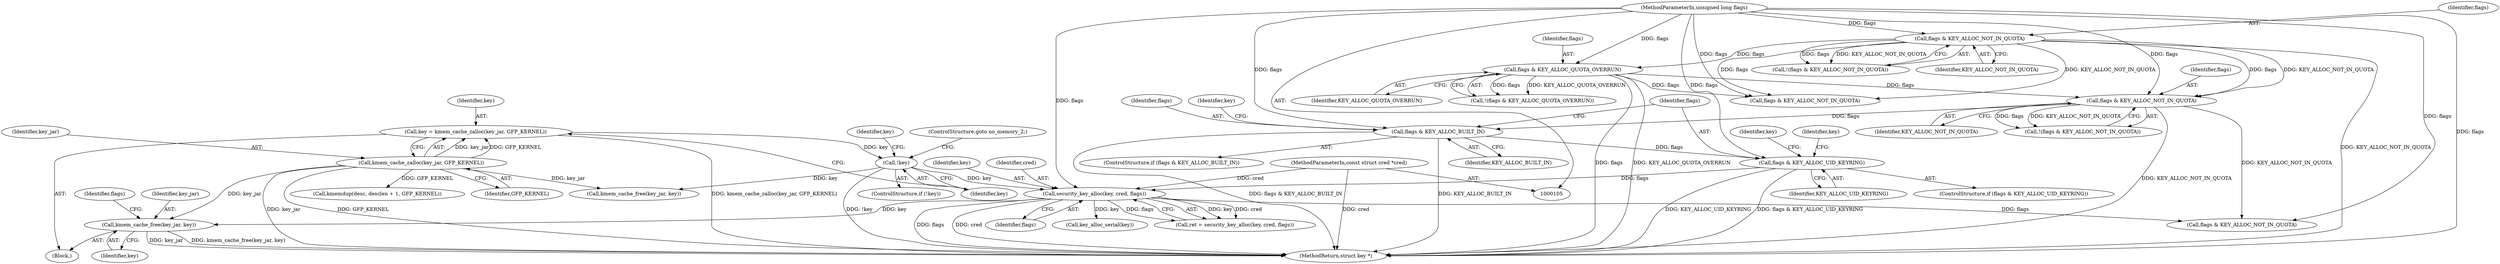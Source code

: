 digraph "0_linux_237bbd29f7a049d310d907f4b2716a7feef9abf3@API" {
"1000417" [label="(Call,kmem_cache_free(key_jar, key))"];
"1000254" [label="(Call,kmem_cache_zalloc(key_jar, GFP_KERNEL))"];
"1000393" [label="(Call,security_key_alloc(key, cred, flags))"];
"1000258" [label="(Call,!key)"];
"1000252" [label="(Call,key = kmem_cache_zalloc(key_jar, GFP_KERNEL))"];
"1000110" [label="(MethodParameterIn,const struct cred *cred)"];
"1000376" [label="(Call,flags & KEY_ALLOC_UID_KEYRING)"];
"1000365" [label="(Call,flags & KEY_ALLOC_BUILT_IN)"];
"1000354" [label="(Call,flags & KEY_ALLOC_NOT_IN_QUOTA)"];
"1000178" [label="(Call,flags & KEY_ALLOC_NOT_IN_QUOTA)"];
"1000112" [label="(MethodParameterIn,unsigned long flags)"];
"1000207" [label="(Call,flags & KEY_ALLOC_QUOTA_OVERRUN)"];
"1000423" [label="(Identifier,flags)"];
"1000354" [label="(Call,flags & KEY_ALLOC_NOT_IN_QUOTA)"];
"1000274" [label="(Call,kmemdup(desc, desclen + 1, GFP_KERNEL))"];
"1000459" [label="(Call,flags & KEY_ALLOC_NOT_IN_QUOTA)"];
"1000370" [label="(Identifier,key)"];
"1000422" [label="(Call,flags & KEY_ALLOC_NOT_IN_QUOTA)"];
"1000393" [label="(Call,security_key_alloc(key, cred, flags))"];
"1000378" [label="(Identifier,KEY_ALLOC_UID_KEYRING)"];
"1000257" [label="(ControlStructure,if (!key))"];
"1000365" [label="(Call,flags & KEY_ALLOC_BUILT_IN)"];
"1000177" [label="(Call,!(flags & KEY_ALLOC_NOT_IN_QUOTA))"];
"1000376" [label="(Call,flags & KEY_ALLOC_UID_KEYRING)"];
"1000395" [label="(Identifier,cred)"];
"1000394" [label="(Identifier,key)"];
"1000179" [label="(Identifier,flags)"];
"1000256" [label="(Identifier,GFP_KERNEL)"];
"1000209" [label="(Identifier,KEY_ALLOC_QUOTA_OVERRUN)"];
"1000377" [label="(Identifier,flags)"];
"1000418" [label="(Identifier,key_jar)"];
"1000367" [label="(Identifier,KEY_ALLOC_BUILT_IN)"];
"1000264" [label="(Identifier,key)"];
"1000254" [label="(Call,kmem_cache_zalloc(key_jar, GFP_KERNEL))"];
"1000407" [label="(Call,key_alloc_serial(key))"];
"1000364" [label="(ControlStructure,if (flags & KEY_ALLOC_BUILT_IN))"];
"1000391" [label="(Call,ret = security_key_alloc(key, cred, flags))"];
"1000206" [label="(Call,!(flags & KEY_ALLOC_QUOTA_OVERRUN))"];
"1000396" [label="(Identifier,flags)"];
"1000417" [label="(Call,kmem_cache_free(key_jar, key))"];
"1000258" [label="(Call,!key)"];
"1000419" [label="(Identifier,key)"];
"1000110" [label="(MethodParameterIn,const struct cred *cred)"];
"1000366" [label="(Identifier,flags)"];
"1000260" [label="(ControlStructure,goto no_memory_2;)"];
"1000381" [label="(Identifier,key)"];
"1000178" [label="(Call,flags & KEY_ALLOC_NOT_IN_QUOTA)"];
"1000112" [label="(MethodParameterIn,unsigned long flags)"];
"1000208" [label="(Identifier,flags)"];
"1000114" [label="(Block,)"];
"1000375" [label="(ControlStructure,if (flags & KEY_ALLOC_UID_KEYRING))"];
"1000355" [label="(Identifier,flags)"];
"1000453" [label="(Call,kmem_cache_free(key_jar, key))"];
"1000259" [label="(Identifier,key)"];
"1000180" [label="(Identifier,KEY_ALLOC_NOT_IN_QUOTA)"];
"1000356" [label="(Identifier,KEY_ALLOC_NOT_IN_QUOTA)"];
"1000505" [label="(MethodReturn,struct key *)"];
"1000252" [label="(Call,key = kmem_cache_zalloc(key_jar, GFP_KERNEL))"];
"1000253" [label="(Identifier,key)"];
"1000353" [label="(Call,!(flags & KEY_ALLOC_NOT_IN_QUOTA))"];
"1000207" [label="(Call,flags & KEY_ALLOC_QUOTA_OVERRUN)"];
"1000388" [label="(Identifier,key)"];
"1000255" [label="(Identifier,key_jar)"];
"1000417" -> "1000114"  [label="AST: "];
"1000417" -> "1000419"  [label="CFG: "];
"1000418" -> "1000417"  [label="AST: "];
"1000419" -> "1000417"  [label="AST: "];
"1000423" -> "1000417"  [label="CFG: "];
"1000417" -> "1000505"  [label="DDG: key_jar"];
"1000417" -> "1000505"  [label="DDG: kmem_cache_free(key_jar, key)"];
"1000254" -> "1000417"  [label="DDG: key_jar"];
"1000393" -> "1000417"  [label="DDG: key"];
"1000254" -> "1000252"  [label="AST: "];
"1000254" -> "1000256"  [label="CFG: "];
"1000255" -> "1000254"  [label="AST: "];
"1000256" -> "1000254"  [label="AST: "];
"1000252" -> "1000254"  [label="CFG: "];
"1000254" -> "1000505"  [label="DDG: key_jar"];
"1000254" -> "1000505"  [label="DDG: GFP_KERNEL"];
"1000254" -> "1000252"  [label="DDG: key_jar"];
"1000254" -> "1000252"  [label="DDG: GFP_KERNEL"];
"1000254" -> "1000274"  [label="DDG: GFP_KERNEL"];
"1000254" -> "1000453"  [label="DDG: key_jar"];
"1000393" -> "1000391"  [label="AST: "];
"1000393" -> "1000396"  [label="CFG: "];
"1000394" -> "1000393"  [label="AST: "];
"1000395" -> "1000393"  [label="AST: "];
"1000396" -> "1000393"  [label="AST: "];
"1000391" -> "1000393"  [label="CFG: "];
"1000393" -> "1000505"  [label="DDG: flags"];
"1000393" -> "1000505"  [label="DDG: cred"];
"1000393" -> "1000391"  [label="DDG: key"];
"1000393" -> "1000391"  [label="DDG: cred"];
"1000393" -> "1000391"  [label="DDG: flags"];
"1000258" -> "1000393"  [label="DDG: key"];
"1000110" -> "1000393"  [label="DDG: cred"];
"1000376" -> "1000393"  [label="DDG: flags"];
"1000112" -> "1000393"  [label="DDG: flags"];
"1000393" -> "1000407"  [label="DDG: key"];
"1000393" -> "1000422"  [label="DDG: flags"];
"1000258" -> "1000257"  [label="AST: "];
"1000258" -> "1000259"  [label="CFG: "];
"1000259" -> "1000258"  [label="AST: "];
"1000260" -> "1000258"  [label="CFG: "];
"1000264" -> "1000258"  [label="CFG: "];
"1000258" -> "1000505"  [label="DDG: !key"];
"1000252" -> "1000258"  [label="DDG: key"];
"1000258" -> "1000453"  [label="DDG: key"];
"1000252" -> "1000114"  [label="AST: "];
"1000253" -> "1000252"  [label="AST: "];
"1000259" -> "1000252"  [label="CFG: "];
"1000252" -> "1000505"  [label="DDG: kmem_cache_zalloc(key_jar, GFP_KERNEL)"];
"1000110" -> "1000105"  [label="AST: "];
"1000110" -> "1000505"  [label="DDG: cred"];
"1000376" -> "1000375"  [label="AST: "];
"1000376" -> "1000378"  [label="CFG: "];
"1000377" -> "1000376"  [label="AST: "];
"1000378" -> "1000376"  [label="AST: "];
"1000381" -> "1000376"  [label="CFG: "];
"1000388" -> "1000376"  [label="CFG: "];
"1000376" -> "1000505"  [label="DDG: flags & KEY_ALLOC_UID_KEYRING"];
"1000376" -> "1000505"  [label="DDG: KEY_ALLOC_UID_KEYRING"];
"1000365" -> "1000376"  [label="DDG: flags"];
"1000112" -> "1000376"  [label="DDG: flags"];
"1000365" -> "1000364"  [label="AST: "];
"1000365" -> "1000367"  [label="CFG: "];
"1000366" -> "1000365"  [label="AST: "];
"1000367" -> "1000365"  [label="AST: "];
"1000370" -> "1000365"  [label="CFG: "];
"1000377" -> "1000365"  [label="CFG: "];
"1000365" -> "1000505"  [label="DDG: flags & KEY_ALLOC_BUILT_IN"];
"1000365" -> "1000505"  [label="DDG: KEY_ALLOC_BUILT_IN"];
"1000354" -> "1000365"  [label="DDG: flags"];
"1000112" -> "1000365"  [label="DDG: flags"];
"1000354" -> "1000353"  [label="AST: "];
"1000354" -> "1000356"  [label="CFG: "];
"1000355" -> "1000354"  [label="AST: "];
"1000356" -> "1000354"  [label="AST: "];
"1000353" -> "1000354"  [label="CFG: "];
"1000354" -> "1000505"  [label="DDG: KEY_ALLOC_NOT_IN_QUOTA"];
"1000354" -> "1000353"  [label="DDG: flags"];
"1000354" -> "1000353"  [label="DDG: KEY_ALLOC_NOT_IN_QUOTA"];
"1000178" -> "1000354"  [label="DDG: flags"];
"1000178" -> "1000354"  [label="DDG: KEY_ALLOC_NOT_IN_QUOTA"];
"1000207" -> "1000354"  [label="DDG: flags"];
"1000112" -> "1000354"  [label="DDG: flags"];
"1000354" -> "1000422"  [label="DDG: KEY_ALLOC_NOT_IN_QUOTA"];
"1000178" -> "1000177"  [label="AST: "];
"1000178" -> "1000180"  [label="CFG: "];
"1000179" -> "1000178"  [label="AST: "];
"1000180" -> "1000178"  [label="AST: "];
"1000177" -> "1000178"  [label="CFG: "];
"1000178" -> "1000505"  [label="DDG: KEY_ALLOC_NOT_IN_QUOTA"];
"1000178" -> "1000177"  [label="DDG: flags"];
"1000178" -> "1000177"  [label="DDG: KEY_ALLOC_NOT_IN_QUOTA"];
"1000112" -> "1000178"  [label="DDG: flags"];
"1000178" -> "1000207"  [label="DDG: flags"];
"1000178" -> "1000459"  [label="DDG: flags"];
"1000178" -> "1000459"  [label="DDG: KEY_ALLOC_NOT_IN_QUOTA"];
"1000112" -> "1000105"  [label="AST: "];
"1000112" -> "1000505"  [label="DDG: flags"];
"1000112" -> "1000207"  [label="DDG: flags"];
"1000112" -> "1000422"  [label="DDG: flags"];
"1000112" -> "1000459"  [label="DDG: flags"];
"1000207" -> "1000206"  [label="AST: "];
"1000207" -> "1000209"  [label="CFG: "];
"1000208" -> "1000207"  [label="AST: "];
"1000209" -> "1000207"  [label="AST: "];
"1000206" -> "1000207"  [label="CFG: "];
"1000207" -> "1000505"  [label="DDG: KEY_ALLOC_QUOTA_OVERRUN"];
"1000207" -> "1000505"  [label="DDG: flags"];
"1000207" -> "1000206"  [label="DDG: flags"];
"1000207" -> "1000206"  [label="DDG: KEY_ALLOC_QUOTA_OVERRUN"];
"1000207" -> "1000459"  [label="DDG: flags"];
}
